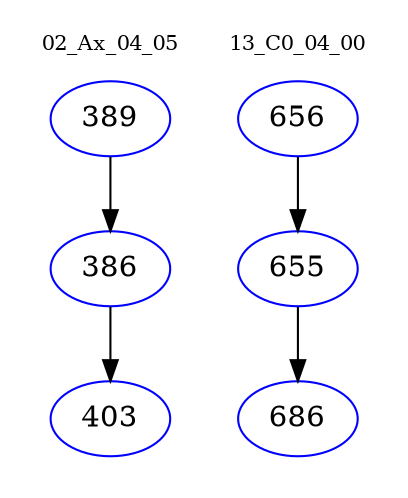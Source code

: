 digraph{
subgraph cluster_0 {
color = white
label = "02_Ax_04_05";
fontsize=10;
T0_389 [label="389", color="blue"]
T0_389 -> T0_386 [color="black"]
T0_386 [label="386", color="blue"]
T0_386 -> T0_403 [color="black"]
T0_403 [label="403", color="blue"]
}
subgraph cluster_1 {
color = white
label = "13_C0_04_00";
fontsize=10;
T1_656 [label="656", color="blue"]
T1_656 -> T1_655 [color="black"]
T1_655 [label="655", color="blue"]
T1_655 -> T1_686 [color="black"]
T1_686 [label="686", color="blue"]
}
}
